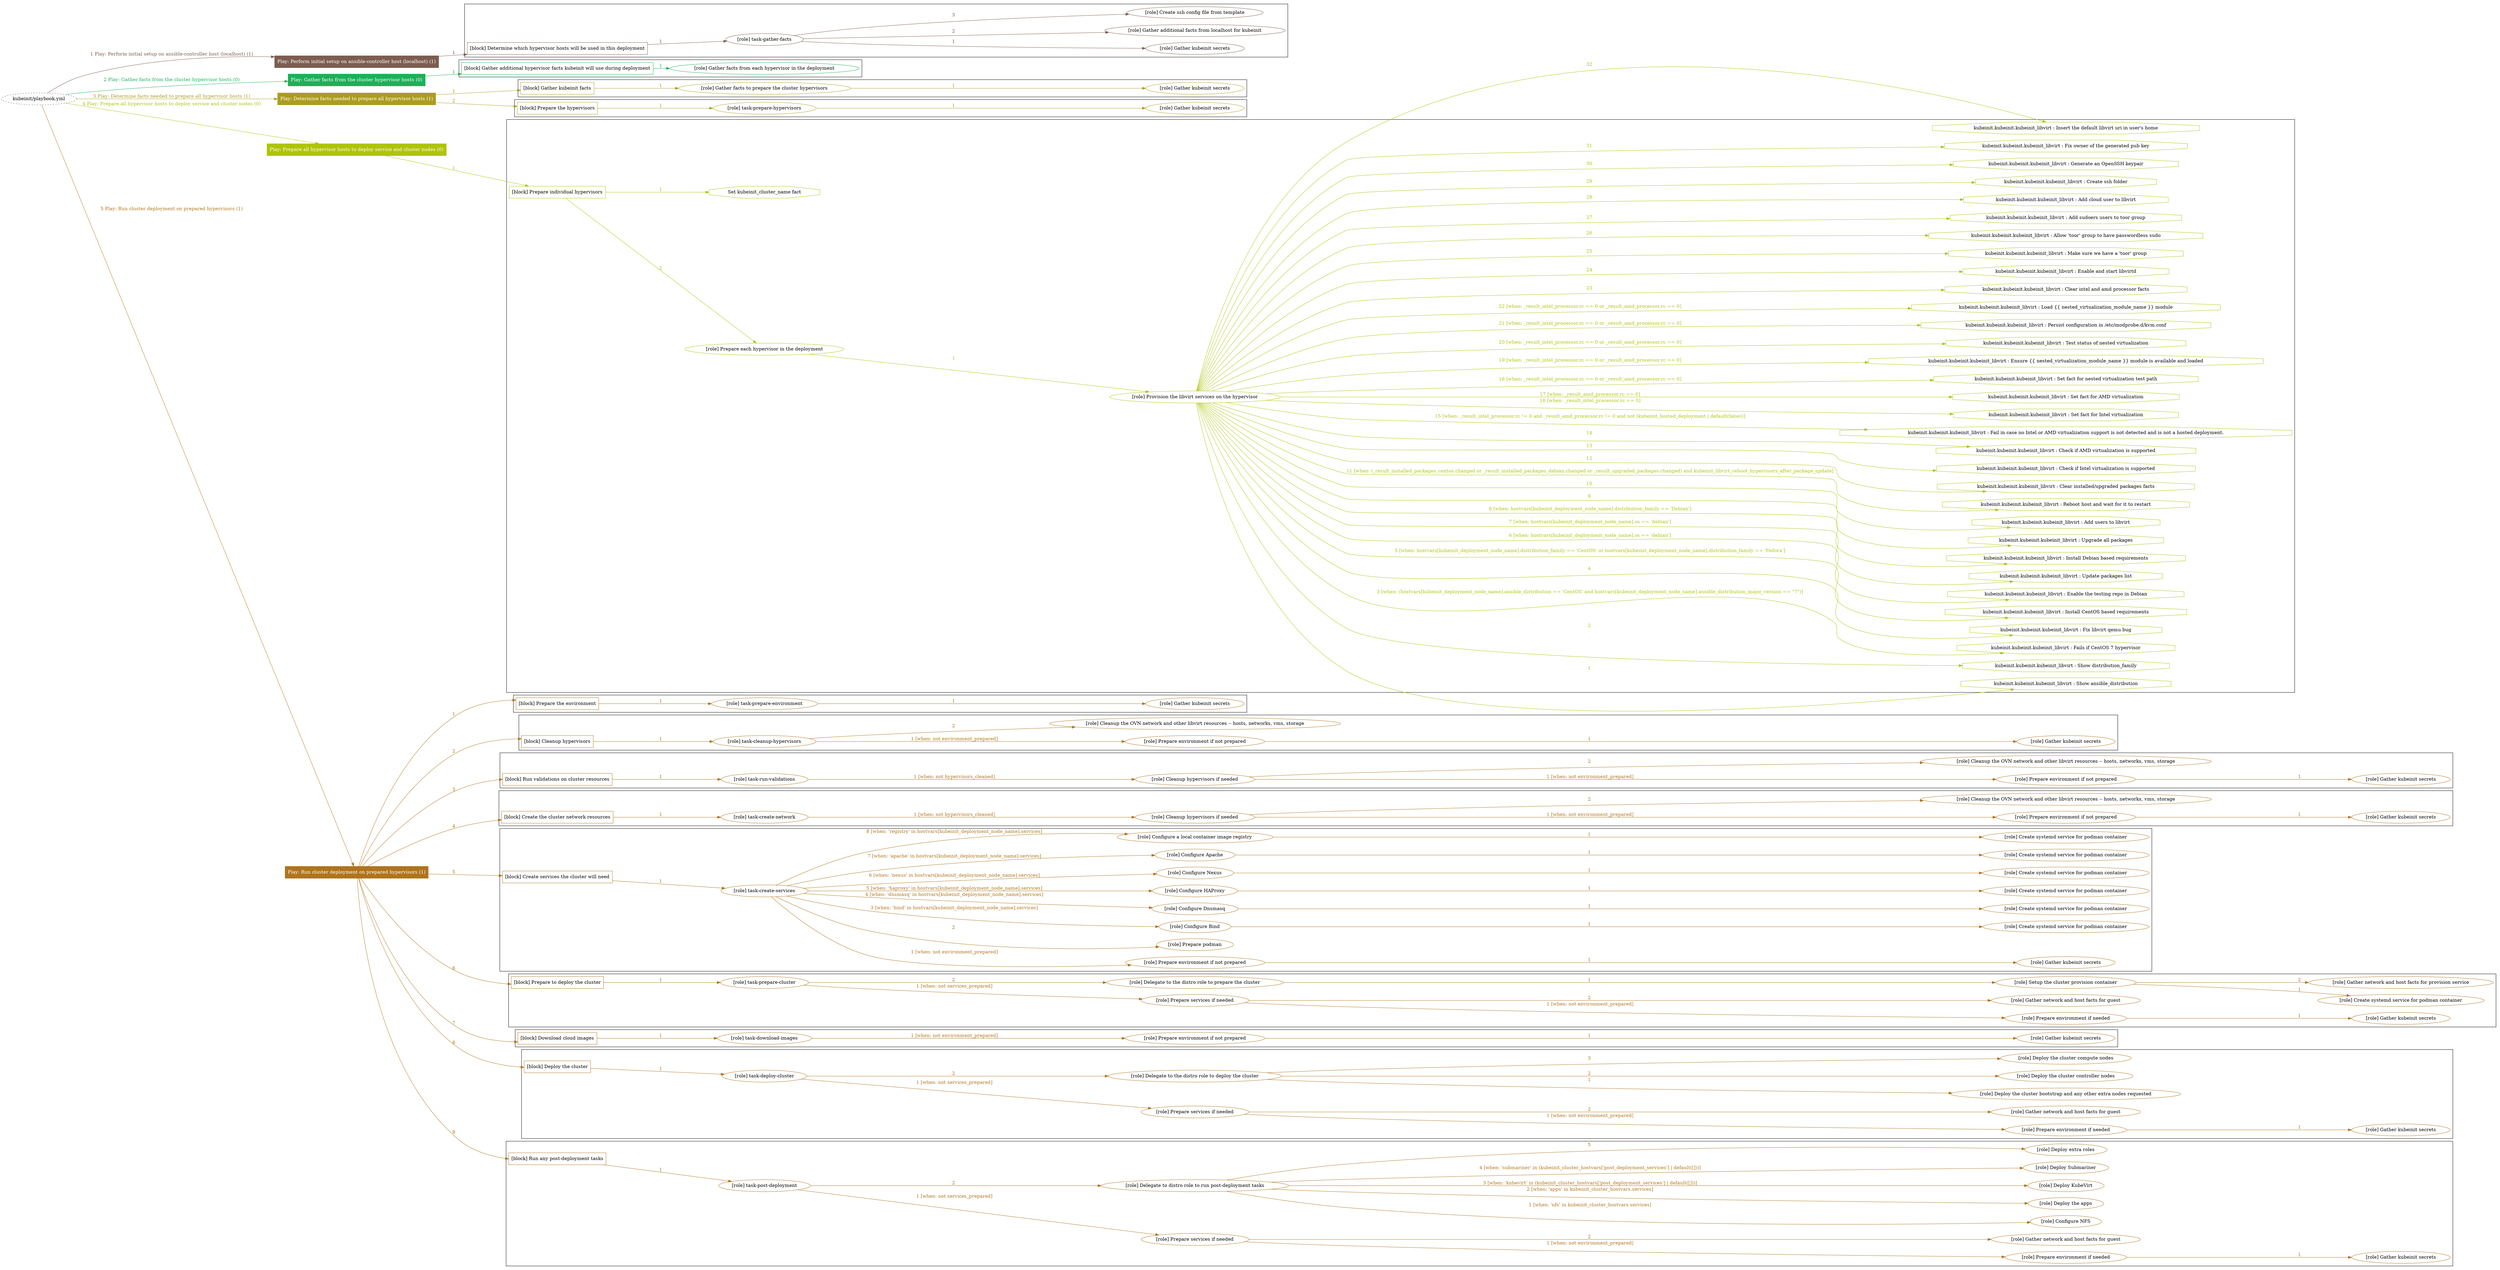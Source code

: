 digraph {
	graph [concentrate=true ordering=in rankdir=LR ratio=fill]
	edge [esep=5 sep=10]
	"kubeinit/playbook.yml" [URL="/home/runner/work/kubeinit/kubeinit/kubeinit/playbook.yml" id=playbook_7492fb7e style=dotted]
	"kubeinit/playbook.yml" -> play_07b42365 [label="1 Play: Perform initial setup on ansible-controller host (localhost) (1)" color="#7c5d50" fontcolor="#7c5d50" id=edge_play_07b42365 labeltooltip="1 Play: Perform initial setup on ansible-controller host (localhost) (1)" tooltip="1 Play: Perform initial setup on ansible-controller host (localhost) (1)"]
	subgraph "Play: Perform initial setup on ansible-controller host (localhost) (1)" {
		play_07b42365 [label="Play: Perform initial setup on ansible-controller host (localhost) (1)" URL="/home/runner/work/kubeinit/kubeinit/kubeinit/playbook.yml" color="#7c5d50" fontcolor="#ffffff" id=play_07b42365 shape=box style=filled tooltip=localhost]
		play_07b42365 -> block_98986c92 [label=1 color="#7c5d50" fontcolor="#7c5d50" id=edge_block_98986c92 labeltooltip=1 tooltip=1]
		subgraph cluster_block_98986c92 {
			block_98986c92 [label="[block] Determine which hypervisor hosts will be used in this deployment" URL="/home/runner/work/kubeinit/kubeinit/kubeinit/playbook.yml" color="#7c5d50" id=block_98986c92 labeltooltip="Determine which hypervisor hosts will be used in this deployment" shape=box tooltip="Determine which hypervisor hosts will be used in this deployment"]
			block_98986c92 -> role_df1a405a [label="1 " color="#7c5d50" fontcolor="#7c5d50" id=edge_role_df1a405a labeltooltip="1 " tooltip="1 "]
			subgraph "task-gather-facts" {
				role_df1a405a [label="[role] task-gather-facts" URL="/home/runner/work/kubeinit/kubeinit/kubeinit/playbook.yml" color="#7c5d50" id=role_df1a405a tooltip="task-gather-facts"]
				role_df1a405a -> role_7a65596c [label="1 " color="#7c5d50" fontcolor="#7c5d50" id=edge_role_7a65596c labeltooltip="1 " tooltip="1 "]
				subgraph "Gather kubeinit secrets" {
					role_7a65596c [label="[role] Gather kubeinit secrets" URL="/home/runner/.ansible/collections/ansible_collections/kubeinit/kubeinit/roles/kubeinit_prepare/tasks/build_hypervisors_group.yml" color="#7c5d50" id=role_7a65596c tooltip="Gather kubeinit secrets"]
				}
				role_df1a405a -> role_73415f02 [label="2 " color="#7c5d50" fontcolor="#7c5d50" id=edge_role_73415f02 labeltooltip="2 " tooltip="2 "]
				subgraph "Gather additional facts from localhost for kubeinit" {
					role_73415f02 [label="[role] Gather additional facts from localhost for kubeinit" URL="/home/runner/.ansible/collections/ansible_collections/kubeinit/kubeinit/roles/kubeinit_prepare/tasks/build_hypervisors_group.yml" color="#7c5d50" id=role_73415f02 tooltip="Gather additional facts from localhost for kubeinit"]
				}
				role_df1a405a -> role_4773fe04 [label="3 " color="#7c5d50" fontcolor="#7c5d50" id=edge_role_4773fe04 labeltooltip="3 " tooltip="3 "]
				subgraph "Create ssh config file from template" {
					role_4773fe04 [label="[role] Create ssh config file from template" URL="/home/runner/.ansible/collections/ansible_collections/kubeinit/kubeinit/roles/kubeinit_prepare/tasks/build_hypervisors_group.yml" color="#7c5d50" id=role_4773fe04 tooltip="Create ssh config file from template"]
				}
			}
		}
	}
	"kubeinit/playbook.yml" -> play_2f1f44a2 [label="2 Play: Gather facts from the cluster hypervisor hosts (0)" color="#1cb059" fontcolor="#1cb059" id=edge_play_2f1f44a2 labeltooltip="2 Play: Gather facts from the cluster hypervisor hosts (0)" tooltip="2 Play: Gather facts from the cluster hypervisor hosts (0)"]
	subgraph "Play: Gather facts from the cluster hypervisor hosts (0)" {
		play_2f1f44a2 [label="Play: Gather facts from the cluster hypervisor hosts (0)" URL="/home/runner/work/kubeinit/kubeinit/kubeinit/playbook.yml" color="#1cb059" fontcolor="#ffffff" id=play_2f1f44a2 shape=box style=filled tooltip="Play: Gather facts from the cluster hypervisor hosts (0)"]
		play_2f1f44a2 -> block_1fe1e3ed [label=1 color="#1cb059" fontcolor="#1cb059" id=edge_block_1fe1e3ed labeltooltip=1 tooltip=1]
		subgraph cluster_block_1fe1e3ed {
			block_1fe1e3ed [label="[block] Gather additional hypervisor facts kubeinit will use during deployment" URL="/home/runner/work/kubeinit/kubeinit/kubeinit/playbook.yml" color="#1cb059" id=block_1fe1e3ed labeltooltip="Gather additional hypervisor facts kubeinit will use during deployment" shape=box tooltip="Gather additional hypervisor facts kubeinit will use during deployment"]
			block_1fe1e3ed -> role_1fc3ab19 [label="1 " color="#1cb059" fontcolor="#1cb059" id=edge_role_1fc3ab19 labeltooltip="1 " tooltip="1 "]
			subgraph "Gather facts from each hypervisor in the deployment" {
				role_1fc3ab19 [label="[role] Gather facts from each hypervisor in the deployment" URL="/home/runner/work/kubeinit/kubeinit/kubeinit/playbook.yml" color="#1cb059" id=role_1fc3ab19 tooltip="Gather facts from each hypervisor in the deployment"]
			}
		}
	}
	"kubeinit/playbook.yml" -> play_375dd728 [label="3 Play: Determine facts needed to prepare all hypervisor hosts (1)" color="#ac9c20" fontcolor="#ac9c20" id=edge_play_375dd728 labeltooltip="3 Play: Determine facts needed to prepare all hypervisor hosts (1)" tooltip="3 Play: Determine facts needed to prepare all hypervisor hosts (1)"]
	subgraph "Play: Determine facts needed to prepare all hypervisor hosts (1)" {
		play_375dd728 [label="Play: Determine facts needed to prepare all hypervisor hosts (1)" URL="/home/runner/work/kubeinit/kubeinit/kubeinit/playbook.yml" color="#ac9c20" fontcolor="#ffffff" id=play_375dd728 shape=box style=filled tooltip=localhost]
		play_375dd728 -> block_afc8a8fd [label=1 color="#ac9c20" fontcolor="#ac9c20" id=edge_block_afc8a8fd labeltooltip=1 tooltip=1]
		subgraph cluster_block_afc8a8fd {
			block_afc8a8fd [label="[block] Gather kubeinit facts" URL="/home/runner/work/kubeinit/kubeinit/kubeinit/playbook.yml" color="#ac9c20" id=block_afc8a8fd labeltooltip="Gather kubeinit facts" shape=box tooltip="Gather kubeinit facts"]
			block_afc8a8fd -> role_c0ff1b6e [label="1 " color="#ac9c20" fontcolor="#ac9c20" id=edge_role_c0ff1b6e labeltooltip="1 " tooltip="1 "]
			subgraph "Gather facts to prepare the cluster hypervisors" {
				role_c0ff1b6e [label="[role] Gather facts to prepare the cluster hypervisors" URL="/home/runner/work/kubeinit/kubeinit/kubeinit/playbook.yml" color="#ac9c20" id=role_c0ff1b6e tooltip="Gather facts to prepare the cluster hypervisors"]
				role_c0ff1b6e -> role_d39fca93 [label="1 " color="#ac9c20" fontcolor="#ac9c20" id=edge_role_d39fca93 labeltooltip="1 " tooltip="1 "]
				subgraph "Gather kubeinit secrets" {
					role_d39fca93 [label="[role] Gather kubeinit secrets" URL="/home/runner/.ansible/collections/ansible_collections/kubeinit/kubeinit/roles/kubeinit_prepare/tasks/gather_kubeinit_facts.yml" color="#ac9c20" id=role_d39fca93 tooltip="Gather kubeinit secrets"]
				}
			}
		}
		play_375dd728 -> block_4db55805 [label=2 color="#ac9c20" fontcolor="#ac9c20" id=edge_block_4db55805 labeltooltip=2 tooltip=2]
		subgraph cluster_block_4db55805 {
			block_4db55805 [label="[block] Prepare the hypervisors" URL="/home/runner/work/kubeinit/kubeinit/kubeinit/playbook.yml" color="#ac9c20" id=block_4db55805 labeltooltip="Prepare the hypervisors" shape=box tooltip="Prepare the hypervisors"]
			block_4db55805 -> role_cd9eebd3 [label="1 " color="#ac9c20" fontcolor="#ac9c20" id=edge_role_cd9eebd3 labeltooltip="1 " tooltip="1 "]
			subgraph "task-prepare-hypervisors" {
				role_cd9eebd3 [label="[role] task-prepare-hypervisors" URL="/home/runner/work/kubeinit/kubeinit/kubeinit/playbook.yml" color="#ac9c20" id=role_cd9eebd3 tooltip="task-prepare-hypervisors"]
				role_cd9eebd3 -> role_ece29d56 [label="1 " color="#ac9c20" fontcolor="#ac9c20" id=edge_role_ece29d56 labeltooltip="1 " tooltip="1 "]
				subgraph "Gather kubeinit secrets" {
					role_ece29d56 [label="[role] Gather kubeinit secrets" URL="/home/runner/.ansible/collections/ansible_collections/kubeinit/kubeinit/roles/kubeinit_prepare/tasks/gather_kubeinit_facts.yml" color="#ac9c20" id=role_ece29d56 tooltip="Gather kubeinit secrets"]
				}
			}
		}
	}
	"kubeinit/playbook.yml" -> play_7b784cca [label="4 Play: Prepare all hypervisor hosts to deploy service and cluster nodes (0)" color="#aec408" fontcolor="#aec408" id=edge_play_7b784cca labeltooltip="4 Play: Prepare all hypervisor hosts to deploy service and cluster nodes (0)" tooltip="4 Play: Prepare all hypervisor hosts to deploy service and cluster nodes (0)"]
	subgraph "Play: Prepare all hypervisor hosts to deploy service and cluster nodes (0)" {
		play_7b784cca [label="Play: Prepare all hypervisor hosts to deploy service and cluster nodes (0)" URL="/home/runner/work/kubeinit/kubeinit/kubeinit/playbook.yml" color="#aec408" fontcolor="#ffffff" id=play_7b784cca shape=box style=filled tooltip="Play: Prepare all hypervisor hosts to deploy service and cluster nodes (0)"]
		play_7b784cca -> block_b10fd2ef [label=1 color="#aec408" fontcolor="#aec408" id=edge_block_b10fd2ef labeltooltip=1 tooltip=1]
		subgraph cluster_block_b10fd2ef {
			block_b10fd2ef [label="[block] Prepare individual hypervisors" URL="/home/runner/work/kubeinit/kubeinit/kubeinit/playbook.yml" color="#aec408" id=block_b10fd2ef labeltooltip="Prepare individual hypervisors" shape=box tooltip="Prepare individual hypervisors"]
			block_b10fd2ef -> role_11bcbb09 [label="2 " color="#aec408" fontcolor="#aec408" id=edge_role_11bcbb09 labeltooltip="2 " tooltip="2 "]
			subgraph "Prepare each hypervisor in the deployment" {
				role_11bcbb09 [label="[role] Prepare each hypervisor in the deployment" URL="/home/runner/work/kubeinit/kubeinit/kubeinit/playbook.yml" color="#aec408" id=role_11bcbb09 tooltip="Prepare each hypervisor in the deployment"]
				role_11bcbb09 -> role_ce46d316 [label="1 " color="#aec408" fontcolor="#aec408" id=edge_role_ce46d316 labeltooltip="1 " tooltip="1 "]
				subgraph "Provision the libvirt services on the hypervisor" {
					role_ce46d316 [label="[role] Provision the libvirt services on the hypervisor" URL="/home/runner/.ansible/collections/ansible_collections/kubeinit/kubeinit/roles/kubeinit_prepare/tasks/prepare_hypervisor.yml" color="#aec408" id=role_ce46d316 tooltip="Provision the libvirt services on the hypervisor"]
					task_4312b77a [label="kubeinit.kubeinit.kubeinit_libvirt : Show ansible_distribution" URL="/home/runner/.ansible/collections/ansible_collections/kubeinit/kubeinit/roles/kubeinit_libvirt/tasks/main.yml" color="#aec408" id=task_4312b77a shape=octagon tooltip="kubeinit.kubeinit.kubeinit_libvirt : Show ansible_distribution"]
					role_ce46d316 -> task_4312b77a [label="1 " color="#aec408" fontcolor="#aec408" id=edge_task_4312b77a labeltooltip="1 " tooltip="1 "]
					task_5940cd4f [label="kubeinit.kubeinit.kubeinit_libvirt : Show distribution_family" URL="/home/runner/.ansible/collections/ansible_collections/kubeinit/kubeinit/roles/kubeinit_libvirt/tasks/main.yml" color="#aec408" id=task_5940cd4f shape=octagon tooltip="kubeinit.kubeinit.kubeinit_libvirt : Show distribution_family"]
					role_ce46d316 -> task_5940cd4f [label="2 " color="#aec408" fontcolor="#aec408" id=edge_task_5940cd4f labeltooltip="2 " tooltip="2 "]
					task_e9970ee7 [label="kubeinit.kubeinit.kubeinit_libvirt : Fails if CentOS 7 hypervisor" URL="/home/runner/.ansible/collections/ansible_collections/kubeinit/kubeinit/roles/kubeinit_libvirt/tasks/main.yml" color="#aec408" id=task_e9970ee7 shape=octagon tooltip="kubeinit.kubeinit.kubeinit_libvirt : Fails if CentOS 7 hypervisor"]
					role_ce46d316 -> task_e9970ee7 [label="3 [when: (hostvars[kubeinit_deployment_node_name].ansible_distribution == 'CentOS' and hostvars[kubeinit_deployment_node_name].ansible_distribution_major_version == \"7\")]" color="#aec408" fontcolor="#aec408" id=edge_task_e9970ee7 labeltooltip="3 [when: (hostvars[kubeinit_deployment_node_name].ansible_distribution == 'CentOS' and hostvars[kubeinit_deployment_node_name].ansible_distribution_major_version == \"7\")]" tooltip="3 [when: (hostvars[kubeinit_deployment_node_name].ansible_distribution == 'CentOS' and hostvars[kubeinit_deployment_node_name].ansible_distribution_major_version == \"7\")]"]
					task_7b2b1a39 [label="kubeinit.kubeinit.kubeinit_libvirt : Fix libvirt qemu bug" URL="/home/runner/.ansible/collections/ansible_collections/kubeinit/kubeinit/roles/kubeinit_libvirt/tasks/main.yml" color="#aec408" id=task_7b2b1a39 shape=octagon tooltip="kubeinit.kubeinit.kubeinit_libvirt : Fix libvirt qemu bug"]
					role_ce46d316 -> task_7b2b1a39 [label="4 " color="#aec408" fontcolor="#aec408" id=edge_task_7b2b1a39 labeltooltip="4 " tooltip="4 "]
					task_6b2f2a24 [label="kubeinit.kubeinit.kubeinit_libvirt : Install CentOS based requirements" URL="/home/runner/.ansible/collections/ansible_collections/kubeinit/kubeinit/roles/kubeinit_libvirt/tasks/main.yml" color="#aec408" id=task_6b2f2a24 shape=octagon tooltip="kubeinit.kubeinit.kubeinit_libvirt : Install CentOS based requirements"]
					role_ce46d316 -> task_6b2f2a24 [label="5 [when: hostvars[kubeinit_deployment_node_name].distribution_family == 'CentOS' or hostvars[kubeinit_deployment_node_name].distribution_family == 'Fedora']" color="#aec408" fontcolor="#aec408" id=edge_task_6b2f2a24 labeltooltip="5 [when: hostvars[kubeinit_deployment_node_name].distribution_family == 'CentOS' or hostvars[kubeinit_deployment_node_name].distribution_family == 'Fedora']" tooltip="5 [when: hostvars[kubeinit_deployment_node_name].distribution_family == 'CentOS' or hostvars[kubeinit_deployment_node_name].distribution_family == 'Fedora']"]
					task_2919f567 [label="kubeinit.kubeinit.kubeinit_libvirt : Enable the testing repo in Debian" URL="/home/runner/.ansible/collections/ansible_collections/kubeinit/kubeinit/roles/kubeinit_libvirt/tasks/main.yml" color="#aec408" id=task_2919f567 shape=octagon tooltip="kubeinit.kubeinit.kubeinit_libvirt : Enable the testing repo in Debian"]
					role_ce46d316 -> task_2919f567 [label="6 [when: hostvars[kubeinit_deployment_node_name].os == 'debian']" color="#aec408" fontcolor="#aec408" id=edge_task_2919f567 labeltooltip="6 [when: hostvars[kubeinit_deployment_node_name].os == 'debian']" tooltip="6 [when: hostvars[kubeinit_deployment_node_name].os == 'debian']"]
					task_52cfdd24 [label="kubeinit.kubeinit.kubeinit_libvirt : Update packages list" URL="/home/runner/.ansible/collections/ansible_collections/kubeinit/kubeinit/roles/kubeinit_libvirt/tasks/main.yml" color="#aec408" id=task_52cfdd24 shape=octagon tooltip="kubeinit.kubeinit.kubeinit_libvirt : Update packages list"]
					role_ce46d316 -> task_52cfdd24 [label="7 [when: hostvars[kubeinit_deployment_node_name].os == 'debian']" color="#aec408" fontcolor="#aec408" id=edge_task_52cfdd24 labeltooltip="7 [when: hostvars[kubeinit_deployment_node_name].os == 'debian']" tooltip="7 [when: hostvars[kubeinit_deployment_node_name].os == 'debian']"]
					task_48f7b374 [label="kubeinit.kubeinit.kubeinit_libvirt : Install Debian based requirements" URL="/home/runner/.ansible/collections/ansible_collections/kubeinit/kubeinit/roles/kubeinit_libvirt/tasks/main.yml" color="#aec408" id=task_48f7b374 shape=octagon tooltip="kubeinit.kubeinit.kubeinit_libvirt : Install Debian based requirements"]
					role_ce46d316 -> task_48f7b374 [label="8 [when: hostvars[kubeinit_deployment_node_name].distribution_family == 'Debian']" color="#aec408" fontcolor="#aec408" id=edge_task_48f7b374 labeltooltip="8 [when: hostvars[kubeinit_deployment_node_name].distribution_family == 'Debian']" tooltip="8 [when: hostvars[kubeinit_deployment_node_name].distribution_family == 'Debian']"]
					task_f939993c [label="kubeinit.kubeinit.kubeinit_libvirt : Upgrade all packages" URL="/home/runner/.ansible/collections/ansible_collections/kubeinit/kubeinit/roles/kubeinit_libvirt/tasks/main.yml" color="#aec408" id=task_f939993c shape=octagon tooltip="kubeinit.kubeinit.kubeinit_libvirt : Upgrade all packages"]
					role_ce46d316 -> task_f939993c [label="9 " color="#aec408" fontcolor="#aec408" id=edge_task_f939993c labeltooltip="9 " tooltip="9 "]
					task_be3ff0f7 [label="kubeinit.kubeinit.kubeinit_libvirt : Add users to libvirt" URL="/home/runner/.ansible/collections/ansible_collections/kubeinit/kubeinit/roles/kubeinit_libvirt/tasks/main.yml" color="#aec408" id=task_be3ff0f7 shape=octagon tooltip="kubeinit.kubeinit.kubeinit_libvirt : Add users to libvirt"]
					role_ce46d316 -> task_be3ff0f7 [label="10 " color="#aec408" fontcolor="#aec408" id=edge_task_be3ff0f7 labeltooltip="10 " tooltip="10 "]
					task_d620639e [label="kubeinit.kubeinit.kubeinit_libvirt : Reboot host and wait for it to restart" URL="/home/runner/.ansible/collections/ansible_collections/kubeinit/kubeinit/roles/kubeinit_libvirt/tasks/main.yml" color="#aec408" id=task_d620639e shape=octagon tooltip="kubeinit.kubeinit.kubeinit_libvirt : Reboot host and wait for it to restart"]
					role_ce46d316 -> task_d620639e [label="11 [when: (_result_installed_packages_centos.changed or _result_installed_packages_debian.changed or _result_upgraded_packages.changed) and kubeinit_libvirt_reboot_hypervisors_after_package_update]" color="#aec408" fontcolor="#aec408" id=edge_task_d620639e labeltooltip="11 [when: (_result_installed_packages_centos.changed or _result_installed_packages_debian.changed or _result_upgraded_packages.changed) and kubeinit_libvirt_reboot_hypervisors_after_package_update]" tooltip="11 [when: (_result_installed_packages_centos.changed or _result_installed_packages_debian.changed or _result_upgraded_packages.changed) and kubeinit_libvirt_reboot_hypervisors_after_package_update]"]
					task_85b081a0 [label="kubeinit.kubeinit.kubeinit_libvirt : Clear installed/upgraded packages facts" URL="/home/runner/.ansible/collections/ansible_collections/kubeinit/kubeinit/roles/kubeinit_libvirt/tasks/main.yml" color="#aec408" id=task_85b081a0 shape=octagon tooltip="kubeinit.kubeinit.kubeinit_libvirt : Clear installed/upgraded packages facts"]
					role_ce46d316 -> task_85b081a0 [label="12 " color="#aec408" fontcolor="#aec408" id=edge_task_85b081a0 labeltooltip="12 " tooltip="12 "]
					task_51c816e1 [label="kubeinit.kubeinit.kubeinit_libvirt : Check if Intel virtualization is supported" URL="/home/runner/.ansible/collections/ansible_collections/kubeinit/kubeinit/roles/kubeinit_libvirt/tasks/main.yml" color="#aec408" id=task_51c816e1 shape=octagon tooltip="kubeinit.kubeinit.kubeinit_libvirt : Check if Intel virtualization is supported"]
					role_ce46d316 -> task_51c816e1 [label="13 " color="#aec408" fontcolor="#aec408" id=edge_task_51c816e1 labeltooltip="13 " tooltip="13 "]
					task_d6b23d1c [label="kubeinit.kubeinit.kubeinit_libvirt : Check if AMD virtualization is supported" URL="/home/runner/.ansible/collections/ansible_collections/kubeinit/kubeinit/roles/kubeinit_libvirt/tasks/main.yml" color="#aec408" id=task_d6b23d1c shape=octagon tooltip="kubeinit.kubeinit.kubeinit_libvirt : Check if AMD virtualization is supported"]
					role_ce46d316 -> task_d6b23d1c [label="14 " color="#aec408" fontcolor="#aec408" id=edge_task_d6b23d1c labeltooltip="14 " tooltip="14 "]
					task_9419fc1c [label="kubeinit.kubeinit.kubeinit_libvirt : Fail in case no Intel or AMD virtualization support is not detected and is not a hosted deployment." URL="/home/runner/.ansible/collections/ansible_collections/kubeinit/kubeinit/roles/kubeinit_libvirt/tasks/main.yml" color="#aec408" id=task_9419fc1c shape=octagon tooltip="kubeinit.kubeinit.kubeinit_libvirt : Fail in case no Intel or AMD virtualization support is not detected and is not a hosted deployment."]
					role_ce46d316 -> task_9419fc1c [label="15 [when: _result_intel_processor.rc != 0 and _result_amd_processor.rc != 0 and not (kubeinit_hosted_deployment | default(false))]" color="#aec408" fontcolor="#aec408" id=edge_task_9419fc1c labeltooltip="15 [when: _result_intel_processor.rc != 0 and _result_amd_processor.rc != 0 and not (kubeinit_hosted_deployment | default(false))]" tooltip="15 [when: _result_intel_processor.rc != 0 and _result_amd_processor.rc != 0 and not (kubeinit_hosted_deployment | default(false))]"]
					task_a8d15558 [label="kubeinit.kubeinit.kubeinit_libvirt : Set fact for Intel virtualization" URL="/home/runner/.ansible/collections/ansible_collections/kubeinit/kubeinit/roles/kubeinit_libvirt/tasks/main.yml" color="#aec408" id=task_a8d15558 shape=octagon tooltip="kubeinit.kubeinit.kubeinit_libvirt : Set fact for Intel virtualization"]
					role_ce46d316 -> task_a8d15558 [label="16 [when: _result_intel_processor.rc == 0]" color="#aec408" fontcolor="#aec408" id=edge_task_a8d15558 labeltooltip="16 [when: _result_intel_processor.rc == 0]" tooltip="16 [when: _result_intel_processor.rc == 0]"]
					task_e63ffbae [label="kubeinit.kubeinit.kubeinit_libvirt : Set fact for AMD virtualization" URL="/home/runner/.ansible/collections/ansible_collections/kubeinit/kubeinit/roles/kubeinit_libvirt/tasks/main.yml" color="#aec408" id=task_e63ffbae shape=octagon tooltip="kubeinit.kubeinit.kubeinit_libvirt : Set fact for AMD virtualization"]
					role_ce46d316 -> task_e63ffbae [label="17 [when: _result_amd_processor.rc == 0]" color="#aec408" fontcolor="#aec408" id=edge_task_e63ffbae labeltooltip="17 [when: _result_amd_processor.rc == 0]" tooltip="17 [when: _result_amd_processor.rc == 0]"]
					task_0f1fedfc [label="kubeinit.kubeinit.kubeinit_libvirt : Set fact for nested virtualization test path" URL="/home/runner/.ansible/collections/ansible_collections/kubeinit/kubeinit/roles/kubeinit_libvirt/tasks/main.yml" color="#aec408" id=task_0f1fedfc shape=octagon tooltip="kubeinit.kubeinit.kubeinit_libvirt : Set fact for nested virtualization test path"]
					role_ce46d316 -> task_0f1fedfc [label="18 [when: _result_intel_processor.rc == 0 or _result_amd_processor.rc == 0]" color="#aec408" fontcolor="#aec408" id=edge_task_0f1fedfc labeltooltip="18 [when: _result_intel_processor.rc == 0 or _result_amd_processor.rc == 0]" tooltip="18 [when: _result_intel_processor.rc == 0 or _result_amd_processor.rc == 0]"]
					task_2b5a54f3 [label="kubeinit.kubeinit.kubeinit_libvirt : Ensure {{ nested_virtualization_module_name }} module is available and loaded" URL="/home/runner/.ansible/collections/ansible_collections/kubeinit/kubeinit/roles/kubeinit_libvirt/tasks/main.yml" color="#aec408" id=task_2b5a54f3 shape=octagon tooltip="kubeinit.kubeinit.kubeinit_libvirt : Ensure {{ nested_virtualization_module_name }} module is available and loaded"]
					role_ce46d316 -> task_2b5a54f3 [label="19 [when: _result_intel_processor.rc == 0 or _result_amd_processor.rc == 0]" color="#aec408" fontcolor="#aec408" id=edge_task_2b5a54f3 labeltooltip="19 [when: _result_intel_processor.rc == 0 or _result_amd_processor.rc == 0]" tooltip="19 [when: _result_intel_processor.rc == 0 or _result_amd_processor.rc == 0]"]
					task_fb9928ae [label="kubeinit.kubeinit.kubeinit_libvirt : Test status of nested virtualization" URL="/home/runner/.ansible/collections/ansible_collections/kubeinit/kubeinit/roles/kubeinit_libvirt/tasks/main.yml" color="#aec408" id=task_fb9928ae shape=octagon tooltip="kubeinit.kubeinit.kubeinit_libvirt : Test status of nested virtualization"]
					role_ce46d316 -> task_fb9928ae [label="20 [when: _result_intel_processor.rc == 0 or _result_amd_processor.rc == 0]" color="#aec408" fontcolor="#aec408" id=edge_task_fb9928ae labeltooltip="20 [when: _result_intel_processor.rc == 0 or _result_amd_processor.rc == 0]" tooltip="20 [when: _result_intel_processor.rc == 0 or _result_amd_processor.rc == 0]"]
					task_91415810 [label="kubeinit.kubeinit.kubeinit_libvirt : Persist configuration in /etc/modprobe.d/kvm.conf" URL="/home/runner/.ansible/collections/ansible_collections/kubeinit/kubeinit/roles/kubeinit_libvirt/tasks/main.yml" color="#aec408" id=task_91415810 shape=octagon tooltip="kubeinit.kubeinit.kubeinit_libvirt : Persist configuration in /etc/modprobe.d/kvm.conf"]
					role_ce46d316 -> task_91415810 [label="21 [when: _result_intel_processor.rc == 0 or _result_amd_processor.rc == 0]" color="#aec408" fontcolor="#aec408" id=edge_task_91415810 labeltooltip="21 [when: _result_intel_processor.rc == 0 or _result_amd_processor.rc == 0]" tooltip="21 [when: _result_intel_processor.rc == 0 or _result_amd_processor.rc == 0]"]
					task_5b28902b [label="kubeinit.kubeinit.kubeinit_libvirt : Load {{ nested_virtualization_module_name }} module" URL="/home/runner/.ansible/collections/ansible_collections/kubeinit/kubeinit/roles/kubeinit_libvirt/tasks/main.yml" color="#aec408" id=task_5b28902b shape=octagon tooltip="kubeinit.kubeinit.kubeinit_libvirt : Load {{ nested_virtualization_module_name }} module"]
					role_ce46d316 -> task_5b28902b [label="22 [when: _result_intel_processor.rc == 0 or _result_amd_processor.rc == 0]" color="#aec408" fontcolor="#aec408" id=edge_task_5b28902b labeltooltip="22 [when: _result_intel_processor.rc == 0 or _result_amd_processor.rc == 0]" tooltip="22 [when: _result_intel_processor.rc == 0 or _result_amd_processor.rc == 0]"]
					task_8a9f478a [label="kubeinit.kubeinit.kubeinit_libvirt : Clear intel and amd processor facts" URL="/home/runner/.ansible/collections/ansible_collections/kubeinit/kubeinit/roles/kubeinit_libvirt/tasks/main.yml" color="#aec408" id=task_8a9f478a shape=octagon tooltip="kubeinit.kubeinit.kubeinit_libvirt : Clear intel and amd processor facts"]
					role_ce46d316 -> task_8a9f478a [label="23 " color="#aec408" fontcolor="#aec408" id=edge_task_8a9f478a labeltooltip="23 " tooltip="23 "]
					task_e917e78f [label="kubeinit.kubeinit.kubeinit_libvirt : Enable and start libvirtd" URL="/home/runner/.ansible/collections/ansible_collections/kubeinit/kubeinit/roles/kubeinit_libvirt/tasks/main.yml" color="#aec408" id=task_e917e78f shape=octagon tooltip="kubeinit.kubeinit.kubeinit_libvirt : Enable and start libvirtd"]
					role_ce46d316 -> task_e917e78f [label="24 " color="#aec408" fontcolor="#aec408" id=edge_task_e917e78f labeltooltip="24 " tooltip="24 "]
					task_d836e6e8 [label="kubeinit.kubeinit.kubeinit_libvirt : Make sure we have a 'toor' group" URL="/home/runner/.ansible/collections/ansible_collections/kubeinit/kubeinit/roles/kubeinit_libvirt/tasks/60_create_cloud_user.yml" color="#aec408" id=task_d836e6e8 shape=octagon tooltip="kubeinit.kubeinit.kubeinit_libvirt : Make sure we have a 'toor' group"]
					role_ce46d316 -> task_d836e6e8 [label="25 " color="#aec408" fontcolor="#aec408" id=edge_task_d836e6e8 labeltooltip="25 " tooltip="25 "]
					task_9d2b10ed [label="kubeinit.kubeinit.kubeinit_libvirt : Allow 'toor' group to have passwordless sudo" URL="/home/runner/.ansible/collections/ansible_collections/kubeinit/kubeinit/roles/kubeinit_libvirt/tasks/60_create_cloud_user.yml" color="#aec408" id=task_9d2b10ed shape=octagon tooltip="kubeinit.kubeinit.kubeinit_libvirt : Allow 'toor' group to have passwordless sudo"]
					role_ce46d316 -> task_9d2b10ed [label="26 " color="#aec408" fontcolor="#aec408" id=edge_task_9d2b10ed labeltooltip="26 " tooltip="26 "]
					task_c94358f0 [label="kubeinit.kubeinit.kubeinit_libvirt : Add sudoers users to toor group" URL="/home/runner/.ansible/collections/ansible_collections/kubeinit/kubeinit/roles/kubeinit_libvirt/tasks/60_create_cloud_user.yml" color="#aec408" id=task_c94358f0 shape=octagon tooltip="kubeinit.kubeinit.kubeinit_libvirt : Add sudoers users to toor group"]
					role_ce46d316 -> task_c94358f0 [label="27 " color="#aec408" fontcolor="#aec408" id=edge_task_c94358f0 labeltooltip="27 " tooltip="27 "]
					task_6ad2b414 [label="kubeinit.kubeinit.kubeinit_libvirt : Add cloud user to libvirt" URL="/home/runner/.ansible/collections/ansible_collections/kubeinit/kubeinit/roles/kubeinit_libvirt/tasks/60_create_cloud_user.yml" color="#aec408" id=task_6ad2b414 shape=octagon tooltip="kubeinit.kubeinit.kubeinit_libvirt : Add cloud user to libvirt"]
					role_ce46d316 -> task_6ad2b414 [label="28 " color="#aec408" fontcolor="#aec408" id=edge_task_6ad2b414 labeltooltip="28 " tooltip="28 "]
					task_a24a4a98 [label="kubeinit.kubeinit.kubeinit_libvirt : Create ssh folder" URL="/home/runner/.ansible/collections/ansible_collections/kubeinit/kubeinit/roles/kubeinit_libvirt/tasks/60_create_cloud_user.yml" color="#aec408" id=task_a24a4a98 shape=octagon tooltip="kubeinit.kubeinit.kubeinit_libvirt : Create ssh folder"]
					role_ce46d316 -> task_a24a4a98 [label="29 " color="#aec408" fontcolor="#aec408" id=edge_task_a24a4a98 labeltooltip="29 " tooltip="29 "]
					task_ff095439 [label="kubeinit.kubeinit.kubeinit_libvirt : Generate an OpenSSH keypair" URL="/home/runner/.ansible/collections/ansible_collections/kubeinit/kubeinit/roles/kubeinit_libvirt/tasks/60_create_cloud_user.yml" color="#aec408" id=task_ff095439 shape=octagon tooltip="kubeinit.kubeinit.kubeinit_libvirt : Generate an OpenSSH keypair"]
					role_ce46d316 -> task_ff095439 [label="30 " color="#aec408" fontcolor="#aec408" id=edge_task_ff095439 labeltooltip="30 " tooltip="30 "]
					task_41edfd09 [label="kubeinit.kubeinit.kubeinit_libvirt : Fix owner of the generated pub key" URL="/home/runner/.ansible/collections/ansible_collections/kubeinit/kubeinit/roles/kubeinit_libvirt/tasks/60_create_cloud_user.yml" color="#aec408" id=task_41edfd09 shape=octagon tooltip="kubeinit.kubeinit.kubeinit_libvirt : Fix owner of the generated pub key"]
					role_ce46d316 -> task_41edfd09 [label="31 " color="#aec408" fontcolor="#aec408" id=edge_task_41edfd09 labeltooltip="31 " tooltip="31 "]
					task_22f6b35e [label="kubeinit.kubeinit.kubeinit_libvirt : Insert the default libvirt uri in user's home" URL="/home/runner/.ansible/collections/ansible_collections/kubeinit/kubeinit/roles/kubeinit_libvirt/tasks/60_create_cloud_user.yml" color="#aec408" id=task_22f6b35e shape=octagon tooltip="kubeinit.kubeinit.kubeinit_libvirt : Insert the default libvirt uri in user's home"]
					role_ce46d316 -> task_22f6b35e [label="32 " color="#aec408" fontcolor="#aec408" id=edge_task_22f6b35e labeltooltip="32 " tooltip="32 "]
				}
			}
			task_a2109ea0 [label="Set kubeinit_cluster_name fact" URL="/home/runner/work/kubeinit/kubeinit/kubeinit/playbook.yml" color="#aec408" id=task_a2109ea0 shape=octagon tooltip="Set kubeinit_cluster_name fact"]
			block_b10fd2ef -> task_a2109ea0 [label="1 " color="#aec408" fontcolor="#aec408" id=edge_task_a2109ea0 labeltooltip="1 " tooltip="1 "]
		}
	}
	"kubeinit/playbook.yml" -> play_a50c812b [label="5 Play: Run cluster deployment on prepared hypervisors (1)" color="#b0741c" fontcolor="#b0741c" id=edge_play_a50c812b labeltooltip="5 Play: Run cluster deployment on prepared hypervisors (1)" tooltip="5 Play: Run cluster deployment on prepared hypervisors (1)"]
	subgraph "Play: Run cluster deployment on prepared hypervisors (1)" {
		play_a50c812b [label="Play: Run cluster deployment on prepared hypervisors (1)" URL="/home/runner/work/kubeinit/kubeinit/kubeinit/playbook.yml" color="#b0741c" fontcolor="#ffffff" id=play_a50c812b shape=box style=filled tooltip=localhost]
		play_a50c812b -> block_25b8b3bc [label=1 color="#b0741c" fontcolor="#b0741c" id=edge_block_25b8b3bc labeltooltip=1 tooltip=1]
		subgraph cluster_block_25b8b3bc {
			block_25b8b3bc [label="[block] Prepare the environment" URL="/home/runner/work/kubeinit/kubeinit/kubeinit/playbook.yml" color="#b0741c" id=block_25b8b3bc labeltooltip="Prepare the environment" shape=box tooltip="Prepare the environment"]
			block_25b8b3bc -> role_1c4c41ef [label="1 " color="#b0741c" fontcolor="#b0741c" id=edge_role_1c4c41ef labeltooltip="1 " tooltip="1 "]
			subgraph "task-prepare-environment" {
				role_1c4c41ef [label="[role] task-prepare-environment" URL="/home/runner/work/kubeinit/kubeinit/kubeinit/playbook.yml" color="#b0741c" id=role_1c4c41ef tooltip="task-prepare-environment"]
				role_1c4c41ef -> role_c66e2f78 [label="1 " color="#b0741c" fontcolor="#b0741c" id=edge_role_c66e2f78 labeltooltip="1 " tooltip="1 "]
				subgraph "Gather kubeinit secrets" {
					role_c66e2f78 [label="[role] Gather kubeinit secrets" URL="/home/runner/.ansible/collections/ansible_collections/kubeinit/kubeinit/roles/kubeinit_prepare/tasks/gather_kubeinit_facts.yml" color="#b0741c" id=role_c66e2f78 tooltip="Gather kubeinit secrets"]
				}
			}
		}
		play_a50c812b -> block_c88442a1 [label=2 color="#b0741c" fontcolor="#b0741c" id=edge_block_c88442a1 labeltooltip=2 tooltip=2]
		subgraph cluster_block_c88442a1 {
			block_c88442a1 [label="[block] Cleanup hypervisors" URL="/home/runner/work/kubeinit/kubeinit/kubeinit/playbook.yml" color="#b0741c" id=block_c88442a1 labeltooltip="Cleanup hypervisors" shape=box tooltip="Cleanup hypervisors"]
			block_c88442a1 -> role_cc7b63a7 [label="1 " color="#b0741c" fontcolor="#b0741c" id=edge_role_cc7b63a7 labeltooltip="1 " tooltip="1 "]
			subgraph "task-cleanup-hypervisors" {
				role_cc7b63a7 [label="[role] task-cleanup-hypervisors" URL="/home/runner/work/kubeinit/kubeinit/kubeinit/playbook.yml" color="#b0741c" id=role_cc7b63a7 tooltip="task-cleanup-hypervisors"]
				role_cc7b63a7 -> role_6ae0aed6 [label="1 [when: not environment_prepared]" color="#b0741c" fontcolor="#b0741c" id=edge_role_6ae0aed6 labeltooltip="1 [when: not environment_prepared]" tooltip="1 [when: not environment_prepared]"]
				subgraph "Prepare environment if not prepared" {
					role_6ae0aed6 [label="[role] Prepare environment if not prepared" URL="/home/runner/.ansible/collections/ansible_collections/kubeinit/kubeinit/roles/kubeinit_prepare/tasks/cleanup_hypervisors.yml" color="#b0741c" id=role_6ae0aed6 tooltip="Prepare environment if not prepared"]
					role_6ae0aed6 -> role_22263e36 [label="1 " color="#b0741c" fontcolor="#b0741c" id=edge_role_22263e36 labeltooltip="1 " tooltip="1 "]
					subgraph "Gather kubeinit secrets" {
						role_22263e36 [label="[role] Gather kubeinit secrets" URL="/home/runner/.ansible/collections/ansible_collections/kubeinit/kubeinit/roles/kubeinit_prepare/tasks/gather_kubeinit_facts.yml" color="#b0741c" id=role_22263e36 tooltip="Gather kubeinit secrets"]
					}
				}
				role_cc7b63a7 -> role_d7c3167f [label="2 " color="#b0741c" fontcolor="#b0741c" id=edge_role_d7c3167f labeltooltip="2 " tooltip="2 "]
				subgraph "Cleanup the OVN network and other libvirt resources -- hosts, networks, vms, storage" {
					role_d7c3167f [label="[role] Cleanup the OVN network and other libvirt resources -- hosts, networks, vms, storage" URL="/home/runner/.ansible/collections/ansible_collections/kubeinit/kubeinit/roles/kubeinit_prepare/tasks/cleanup_hypervisors.yml" color="#b0741c" id=role_d7c3167f tooltip="Cleanup the OVN network and other libvirt resources -- hosts, networks, vms, storage"]
				}
			}
		}
		play_a50c812b -> block_07b077bb [label=3 color="#b0741c" fontcolor="#b0741c" id=edge_block_07b077bb labeltooltip=3 tooltip=3]
		subgraph cluster_block_07b077bb {
			block_07b077bb [label="[block] Run validations on cluster resources" URL="/home/runner/work/kubeinit/kubeinit/kubeinit/playbook.yml" color="#b0741c" id=block_07b077bb labeltooltip="Run validations on cluster resources" shape=box tooltip="Run validations on cluster resources"]
			block_07b077bb -> role_66606b5d [label="1 " color="#b0741c" fontcolor="#b0741c" id=edge_role_66606b5d labeltooltip="1 " tooltip="1 "]
			subgraph "task-run-validations" {
				role_66606b5d [label="[role] task-run-validations" URL="/home/runner/work/kubeinit/kubeinit/kubeinit/playbook.yml" color="#b0741c" id=role_66606b5d tooltip="task-run-validations"]
				role_66606b5d -> role_1231d20b [label="1 [when: not hypervisors_cleaned]" color="#b0741c" fontcolor="#b0741c" id=edge_role_1231d20b labeltooltip="1 [when: not hypervisors_cleaned]" tooltip="1 [when: not hypervisors_cleaned]"]
				subgraph "Cleanup hypervisors if needed" {
					role_1231d20b [label="[role] Cleanup hypervisors if needed" URL="/home/runner/.ansible/collections/ansible_collections/kubeinit/kubeinit/roles/kubeinit_validations/tasks/main.yml" color="#b0741c" id=role_1231d20b tooltip="Cleanup hypervisors if needed"]
					role_1231d20b -> role_d4e72227 [label="1 [when: not environment_prepared]" color="#b0741c" fontcolor="#b0741c" id=edge_role_d4e72227 labeltooltip="1 [when: not environment_prepared]" tooltip="1 [when: not environment_prepared]"]
					subgraph "Prepare environment if not prepared" {
						role_d4e72227 [label="[role] Prepare environment if not prepared" URL="/home/runner/.ansible/collections/ansible_collections/kubeinit/kubeinit/roles/kubeinit_prepare/tasks/cleanup_hypervisors.yml" color="#b0741c" id=role_d4e72227 tooltip="Prepare environment if not prepared"]
						role_d4e72227 -> role_398e7f3e [label="1 " color="#b0741c" fontcolor="#b0741c" id=edge_role_398e7f3e labeltooltip="1 " tooltip="1 "]
						subgraph "Gather kubeinit secrets" {
							role_398e7f3e [label="[role] Gather kubeinit secrets" URL="/home/runner/.ansible/collections/ansible_collections/kubeinit/kubeinit/roles/kubeinit_prepare/tasks/gather_kubeinit_facts.yml" color="#b0741c" id=role_398e7f3e tooltip="Gather kubeinit secrets"]
						}
					}
					role_1231d20b -> role_a6e6b779 [label="2 " color="#b0741c" fontcolor="#b0741c" id=edge_role_a6e6b779 labeltooltip="2 " tooltip="2 "]
					subgraph "Cleanup the OVN network and other libvirt resources -- hosts, networks, vms, storage" {
						role_a6e6b779 [label="[role] Cleanup the OVN network and other libvirt resources -- hosts, networks, vms, storage" URL="/home/runner/.ansible/collections/ansible_collections/kubeinit/kubeinit/roles/kubeinit_prepare/tasks/cleanup_hypervisors.yml" color="#b0741c" id=role_a6e6b779 tooltip="Cleanup the OVN network and other libvirt resources -- hosts, networks, vms, storage"]
					}
				}
			}
		}
		play_a50c812b -> block_411fe174 [label=4 color="#b0741c" fontcolor="#b0741c" id=edge_block_411fe174 labeltooltip=4 tooltip=4]
		subgraph cluster_block_411fe174 {
			block_411fe174 [label="[block] Create the cluster network resources" URL="/home/runner/work/kubeinit/kubeinit/kubeinit/playbook.yml" color="#b0741c" id=block_411fe174 labeltooltip="Create the cluster network resources" shape=box tooltip="Create the cluster network resources"]
			block_411fe174 -> role_b21fda14 [label="1 " color="#b0741c" fontcolor="#b0741c" id=edge_role_b21fda14 labeltooltip="1 " tooltip="1 "]
			subgraph "task-create-network" {
				role_b21fda14 [label="[role] task-create-network" URL="/home/runner/work/kubeinit/kubeinit/kubeinit/playbook.yml" color="#b0741c" id=role_b21fda14 tooltip="task-create-network"]
				role_b21fda14 -> role_587666a9 [label="1 [when: not hypervisors_cleaned]" color="#b0741c" fontcolor="#b0741c" id=edge_role_587666a9 labeltooltip="1 [when: not hypervisors_cleaned]" tooltip="1 [when: not hypervisors_cleaned]"]
				subgraph "Cleanup hypervisors if needed" {
					role_587666a9 [label="[role] Cleanup hypervisors if needed" URL="/home/runner/.ansible/collections/ansible_collections/kubeinit/kubeinit/roles/kubeinit_libvirt/tasks/create_network.yml" color="#b0741c" id=role_587666a9 tooltip="Cleanup hypervisors if needed"]
					role_587666a9 -> role_843da2f5 [label="1 [when: not environment_prepared]" color="#b0741c" fontcolor="#b0741c" id=edge_role_843da2f5 labeltooltip="1 [when: not environment_prepared]" tooltip="1 [when: not environment_prepared]"]
					subgraph "Prepare environment if not prepared" {
						role_843da2f5 [label="[role] Prepare environment if not prepared" URL="/home/runner/.ansible/collections/ansible_collections/kubeinit/kubeinit/roles/kubeinit_prepare/tasks/cleanup_hypervisors.yml" color="#b0741c" id=role_843da2f5 tooltip="Prepare environment if not prepared"]
						role_843da2f5 -> role_da5a8776 [label="1 " color="#b0741c" fontcolor="#b0741c" id=edge_role_da5a8776 labeltooltip="1 " tooltip="1 "]
						subgraph "Gather kubeinit secrets" {
							role_da5a8776 [label="[role] Gather kubeinit secrets" URL="/home/runner/.ansible/collections/ansible_collections/kubeinit/kubeinit/roles/kubeinit_prepare/tasks/gather_kubeinit_facts.yml" color="#b0741c" id=role_da5a8776 tooltip="Gather kubeinit secrets"]
						}
					}
					role_587666a9 -> role_b09eb1fe [label="2 " color="#b0741c" fontcolor="#b0741c" id=edge_role_b09eb1fe labeltooltip="2 " tooltip="2 "]
					subgraph "Cleanup the OVN network and other libvirt resources -- hosts, networks, vms, storage" {
						role_b09eb1fe [label="[role] Cleanup the OVN network and other libvirt resources -- hosts, networks, vms, storage" URL="/home/runner/.ansible/collections/ansible_collections/kubeinit/kubeinit/roles/kubeinit_prepare/tasks/cleanup_hypervisors.yml" color="#b0741c" id=role_b09eb1fe tooltip="Cleanup the OVN network and other libvirt resources -- hosts, networks, vms, storage"]
					}
				}
			}
		}
		play_a50c812b -> block_d5d34e9c [label=5 color="#b0741c" fontcolor="#b0741c" id=edge_block_d5d34e9c labeltooltip=5 tooltip=5]
		subgraph cluster_block_d5d34e9c {
			block_d5d34e9c [label="[block] Create services the cluster will need" URL="/home/runner/work/kubeinit/kubeinit/kubeinit/playbook.yml" color="#b0741c" id=block_d5d34e9c labeltooltip="Create services the cluster will need" shape=box tooltip="Create services the cluster will need"]
			block_d5d34e9c -> role_06b26e15 [label="1 " color="#b0741c" fontcolor="#b0741c" id=edge_role_06b26e15 labeltooltip="1 " tooltip="1 "]
			subgraph "task-create-services" {
				role_06b26e15 [label="[role] task-create-services" URL="/home/runner/work/kubeinit/kubeinit/kubeinit/playbook.yml" color="#b0741c" id=role_06b26e15 tooltip="task-create-services"]
				role_06b26e15 -> role_c09af3a3 [label="1 [when: not environment_prepared]" color="#b0741c" fontcolor="#b0741c" id=edge_role_c09af3a3 labeltooltip="1 [when: not environment_prepared]" tooltip="1 [when: not environment_prepared]"]
				subgraph "Prepare environment if not prepared" {
					role_c09af3a3 [label="[role] Prepare environment if not prepared" URL="/home/runner/.ansible/collections/ansible_collections/kubeinit/kubeinit/roles/kubeinit_services/tasks/main.yml" color="#b0741c" id=role_c09af3a3 tooltip="Prepare environment if not prepared"]
					role_c09af3a3 -> role_74dd8445 [label="1 " color="#b0741c" fontcolor="#b0741c" id=edge_role_74dd8445 labeltooltip="1 " tooltip="1 "]
					subgraph "Gather kubeinit secrets" {
						role_74dd8445 [label="[role] Gather kubeinit secrets" URL="/home/runner/.ansible/collections/ansible_collections/kubeinit/kubeinit/roles/kubeinit_prepare/tasks/gather_kubeinit_facts.yml" color="#b0741c" id=role_74dd8445 tooltip="Gather kubeinit secrets"]
					}
				}
				role_06b26e15 -> role_b5a79358 [label="2 " color="#b0741c" fontcolor="#b0741c" id=edge_role_b5a79358 labeltooltip="2 " tooltip="2 "]
				subgraph "Prepare podman" {
					role_b5a79358 [label="[role] Prepare podman" URL="/home/runner/.ansible/collections/ansible_collections/kubeinit/kubeinit/roles/kubeinit_services/tasks/00_create_service_pod.yml" color="#b0741c" id=role_b5a79358 tooltip="Prepare podman"]
				}
				role_06b26e15 -> role_6a1ebcdb [label="3 [when: 'bind' in hostvars[kubeinit_deployment_node_name].services]" color="#b0741c" fontcolor="#b0741c" id=edge_role_6a1ebcdb labeltooltip="3 [when: 'bind' in hostvars[kubeinit_deployment_node_name].services]" tooltip="3 [when: 'bind' in hostvars[kubeinit_deployment_node_name].services]"]
				subgraph "Configure Bind" {
					role_6a1ebcdb [label="[role] Configure Bind" URL="/home/runner/.ansible/collections/ansible_collections/kubeinit/kubeinit/roles/kubeinit_services/tasks/start_services_containers.yml" color="#b0741c" id=role_6a1ebcdb tooltip="Configure Bind"]
					role_6a1ebcdb -> role_b6ab70f4 [label="1 " color="#b0741c" fontcolor="#b0741c" id=edge_role_b6ab70f4 labeltooltip="1 " tooltip="1 "]
					subgraph "Create systemd service for podman container" {
						role_b6ab70f4 [label="[role] Create systemd service for podman container" URL="/home/runner/.ansible/collections/ansible_collections/kubeinit/kubeinit/roles/kubeinit_bind/tasks/main.yml" color="#b0741c" id=role_b6ab70f4 tooltip="Create systemd service for podman container"]
					}
				}
				role_06b26e15 -> role_a256ccb8 [label="4 [when: 'dnsmasq' in hostvars[kubeinit_deployment_node_name].services]" color="#b0741c" fontcolor="#b0741c" id=edge_role_a256ccb8 labeltooltip="4 [when: 'dnsmasq' in hostvars[kubeinit_deployment_node_name].services]" tooltip="4 [when: 'dnsmasq' in hostvars[kubeinit_deployment_node_name].services]"]
				subgraph "Configure Dnsmasq" {
					role_a256ccb8 [label="[role] Configure Dnsmasq" URL="/home/runner/.ansible/collections/ansible_collections/kubeinit/kubeinit/roles/kubeinit_services/tasks/start_services_containers.yml" color="#b0741c" id=role_a256ccb8 tooltip="Configure Dnsmasq"]
					role_a256ccb8 -> role_77fa73b4 [label="1 " color="#b0741c" fontcolor="#b0741c" id=edge_role_77fa73b4 labeltooltip="1 " tooltip="1 "]
					subgraph "Create systemd service for podman container" {
						role_77fa73b4 [label="[role] Create systemd service for podman container" URL="/home/runner/.ansible/collections/ansible_collections/kubeinit/kubeinit/roles/kubeinit_dnsmasq/tasks/main.yml" color="#b0741c" id=role_77fa73b4 tooltip="Create systemd service for podman container"]
					}
				}
				role_06b26e15 -> role_bd4c36da [label="5 [when: 'haproxy' in hostvars[kubeinit_deployment_node_name].services]" color="#b0741c" fontcolor="#b0741c" id=edge_role_bd4c36da labeltooltip="5 [when: 'haproxy' in hostvars[kubeinit_deployment_node_name].services]" tooltip="5 [when: 'haproxy' in hostvars[kubeinit_deployment_node_name].services]"]
				subgraph "Configure HAProxy" {
					role_bd4c36da [label="[role] Configure HAProxy" URL="/home/runner/.ansible/collections/ansible_collections/kubeinit/kubeinit/roles/kubeinit_services/tasks/start_services_containers.yml" color="#b0741c" id=role_bd4c36da tooltip="Configure HAProxy"]
					role_bd4c36da -> role_ad4881a6 [label="1 " color="#b0741c" fontcolor="#b0741c" id=edge_role_ad4881a6 labeltooltip="1 " tooltip="1 "]
					subgraph "Create systemd service for podman container" {
						role_ad4881a6 [label="[role] Create systemd service for podman container" URL="/home/runner/.ansible/collections/ansible_collections/kubeinit/kubeinit/roles/kubeinit_haproxy/tasks/main.yml" color="#b0741c" id=role_ad4881a6 tooltip="Create systemd service for podman container"]
					}
				}
				role_06b26e15 -> role_56bd0feb [label="6 [when: 'nexus' in hostvars[kubeinit_deployment_node_name].services]" color="#b0741c" fontcolor="#b0741c" id=edge_role_56bd0feb labeltooltip="6 [when: 'nexus' in hostvars[kubeinit_deployment_node_name].services]" tooltip="6 [when: 'nexus' in hostvars[kubeinit_deployment_node_name].services]"]
				subgraph "Configure Nexus" {
					role_56bd0feb [label="[role] Configure Nexus" URL="/home/runner/.ansible/collections/ansible_collections/kubeinit/kubeinit/roles/kubeinit_services/tasks/start_services_containers.yml" color="#b0741c" id=role_56bd0feb tooltip="Configure Nexus"]
					role_56bd0feb -> role_066b1c99 [label="1 " color="#b0741c" fontcolor="#b0741c" id=edge_role_066b1c99 labeltooltip="1 " tooltip="1 "]
					subgraph "Create systemd service for podman container" {
						role_066b1c99 [label="[role] Create systemd service for podman container" URL="/home/runner/.ansible/collections/ansible_collections/kubeinit/kubeinit/roles/kubeinit_nexus/tasks/main.yml" color="#b0741c" id=role_066b1c99 tooltip="Create systemd service for podman container"]
					}
				}
				role_06b26e15 -> role_95f0373f [label="7 [when: 'apache' in hostvars[kubeinit_deployment_node_name].services]" color="#b0741c" fontcolor="#b0741c" id=edge_role_95f0373f labeltooltip="7 [when: 'apache' in hostvars[kubeinit_deployment_node_name].services]" tooltip="7 [when: 'apache' in hostvars[kubeinit_deployment_node_name].services]"]
				subgraph "Configure Apache" {
					role_95f0373f [label="[role] Configure Apache" URL="/home/runner/.ansible/collections/ansible_collections/kubeinit/kubeinit/roles/kubeinit_services/tasks/start_services_containers.yml" color="#b0741c" id=role_95f0373f tooltip="Configure Apache"]
					role_95f0373f -> role_b886ed8f [label="1 " color="#b0741c" fontcolor="#b0741c" id=edge_role_b886ed8f labeltooltip="1 " tooltip="1 "]
					subgraph "Create systemd service for podman container" {
						role_b886ed8f [label="[role] Create systemd service for podman container" URL="/home/runner/.ansible/collections/ansible_collections/kubeinit/kubeinit/roles/kubeinit_apache/tasks/main.yml" color="#b0741c" id=role_b886ed8f tooltip="Create systemd service for podman container"]
					}
				}
				role_06b26e15 -> role_6685c76d [label="8 [when: 'registry' in hostvars[kubeinit_deployment_node_name].services]" color="#b0741c" fontcolor="#b0741c" id=edge_role_6685c76d labeltooltip="8 [when: 'registry' in hostvars[kubeinit_deployment_node_name].services]" tooltip="8 [when: 'registry' in hostvars[kubeinit_deployment_node_name].services]"]
				subgraph "Configure a local container image registry" {
					role_6685c76d [label="[role] Configure a local container image registry" URL="/home/runner/.ansible/collections/ansible_collections/kubeinit/kubeinit/roles/kubeinit_services/tasks/start_services_containers.yml" color="#b0741c" id=role_6685c76d tooltip="Configure a local container image registry"]
					role_6685c76d -> role_38c2e82c [label="1 " color="#b0741c" fontcolor="#b0741c" id=edge_role_38c2e82c labeltooltip="1 " tooltip="1 "]
					subgraph "Create systemd service for podman container" {
						role_38c2e82c [label="[role] Create systemd service for podman container" URL="/home/runner/.ansible/collections/ansible_collections/kubeinit/kubeinit/roles/kubeinit_registry/tasks/main.yml" color="#b0741c" id=role_38c2e82c tooltip="Create systemd service for podman container"]
					}
				}
			}
		}
		play_a50c812b -> block_484332bf [label=6 color="#b0741c" fontcolor="#b0741c" id=edge_block_484332bf labeltooltip=6 tooltip=6]
		subgraph cluster_block_484332bf {
			block_484332bf [label="[block] Prepare to deploy the cluster" URL="/home/runner/work/kubeinit/kubeinit/kubeinit/playbook.yml" color="#b0741c" id=block_484332bf labeltooltip="Prepare to deploy the cluster" shape=box tooltip="Prepare to deploy the cluster"]
			block_484332bf -> role_2f11f2bc [label="1 " color="#b0741c" fontcolor="#b0741c" id=edge_role_2f11f2bc labeltooltip="1 " tooltip="1 "]
			subgraph "task-prepare-cluster" {
				role_2f11f2bc [label="[role] task-prepare-cluster" URL="/home/runner/work/kubeinit/kubeinit/kubeinit/playbook.yml" color="#b0741c" id=role_2f11f2bc tooltip="task-prepare-cluster"]
				role_2f11f2bc -> role_111ebeda [label="1 [when: not services_prepared]" color="#b0741c" fontcolor="#b0741c" id=edge_role_111ebeda labeltooltip="1 [when: not services_prepared]" tooltip="1 [when: not services_prepared]"]
				subgraph "Prepare services if needed" {
					role_111ebeda [label="[role] Prepare services if needed" URL="/home/runner/.ansible/collections/ansible_collections/kubeinit/kubeinit/roles/kubeinit_prepare/tasks/prepare_cluster.yml" color="#b0741c" id=role_111ebeda tooltip="Prepare services if needed"]
					role_111ebeda -> role_d92009ba [label="1 [when: not environment_prepared]" color="#b0741c" fontcolor="#b0741c" id=edge_role_d92009ba labeltooltip="1 [when: not environment_prepared]" tooltip="1 [when: not environment_prepared]"]
					subgraph "Prepare environment if needed" {
						role_d92009ba [label="[role] Prepare environment if needed" URL="/home/runner/.ansible/collections/ansible_collections/kubeinit/kubeinit/roles/kubeinit_services/tasks/prepare_services.yml" color="#b0741c" id=role_d92009ba tooltip="Prepare environment if needed"]
						role_d92009ba -> role_da32104f [label="1 " color="#b0741c" fontcolor="#b0741c" id=edge_role_da32104f labeltooltip="1 " tooltip="1 "]
						subgraph "Gather kubeinit secrets" {
							role_da32104f [label="[role] Gather kubeinit secrets" URL="/home/runner/.ansible/collections/ansible_collections/kubeinit/kubeinit/roles/kubeinit_prepare/tasks/gather_kubeinit_facts.yml" color="#b0741c" id=role_da32104f tooltip="Gather kubeinit secrets"]
						}
					}
					role_111ebeda -> role_5c45e9cc [label="2 " color="#b0741c" fontcolor="#b0741c" id=edge_role_5c45e9cc labeltooltip="2 " tooltip="2 "]
					subgraph "Gather network and host facts for guest" {
						role_5c45e9cc [label="[role] Gather network and host facts for guest" URL="/home/runner/.ansible/collections/ansible_collections/kubeinit/kubeinit/roles/kubeinit_services/tasks/prepare_services.yml" color="#b0741c" id=role_5c45e9cc tooltip="Gather network and host facts for guest"]
					}
				}
				role_2f11f2bc -> role_5db846a7 [label="2 " color="#b0741c" fontcolor="#b0741c" id=edge_role_5db846a7 labeltooltip="2 " tooltip="2 "]
				subgraph "Delegate to the distro role to prepare the cluster" {
					role_5db846a7 [label="[role] Delegate to the distro role to prepare the cluster" URL="/home/runner/.ansible/collections/ansible_collections/kubeinit/kubeinit/roles/kubeinit_prepare/tasks/prepare_cluster.yml" color="#b0741c" id=role_5db846a7 tooltip="Delegate to the distro role to prepare the cluster"]
					role_5db846a7 -> role_ea2367f0 [label="1 " color="#b0741c" fontcolor="#b0741c" id=edge_role_ea2367f0 labeltooltip="1 " tooltip="1 "]
					subgraph "Setup the cluster provision container" {
						role_ea2367f0 [label="[role] Setup the cluster provision container" URL="/home/runner/.ansible/collections/ansible_collections/kubeinit/kubeinit/roles/kubeinit_openshift/tasks/prepare_cluster.yml" color="#b0741c" id=role_ea2367f0 tooltip="Setup the cluster provision container"]
						role_ea2367f0 -> role_60f1c73f [label="1 " color="#b0741c" fontcolor="#b0741c" id=edge_role_60f1c73f labeltooltip="1 " tooltip="1 "]
						subgraph "Create systemd service for podman container" {
							role_60f1c73f [label="[role] Create systemd service for podman container" URL="/home/runner/.ansible/collections/ansible_collections/kubeinit/kubeinit/roles/kubeinit_services/tasks/create_provision_container.yml" color="#b0741c" id=role_60f1c73f tooltip="Create systemd service for podman container"]
						}
						role_ea2367f0 -> role_e73c66b9 [label="2 " color="#b0741c" fontcolor="#b0741c" id=edge_role_e73c66b9 labeltooltip="2 " tooltip="2 "]
						subgraph "Gather network and host facts for provision service" {
							role_e73c66b9 [label="[role] Gather network and host facts for provision service" URL="/home/runner/.ansible/collections/ansible_collections/kubeinit/kubeinit/roles/kubeinit_services/tasks/create_provision_container.yml" color="#b0741c" id=role_e73c66b9 tooltip="Gather network and host facts for provision service"]
						}
					}
				}
			}
		}
		play_a50c812b -> block_902504be [label=7 color="#b0741c" fontcolor="#b0741c" id=edge_block_902504be labeltooltip=7 tooltip=7]
		subgraph cluster_block_902504be {
			block_902504be [label="[block] Download cloud images" URL="/home/runner/work/kubeinit/kubeinit/kubeinit/playbook.yml" color="#b0741c" id=block_902504be labeltooltip="Download cloud images" shape=box tooltip="Download cloud images"]
			block_902504be -> role_4bce9ecf [label="1 " color="#b0741c" fontcolor="#b0741c" id=edge_role_4bce9ecf labeltooltip="1 " tooltip="1 "]
			subgraph "task-download-images" {
				role_4bce9ecf [label="[role] task-download-images" URL="/home/runner/work/kubeinit/kubeinit/kubeinit/playbook.yml" color="#b0741c" id=role_4bce9ecf tooltip="task-download-images"]
				role_4bce9ecf -> role_fcbe54e4 [label="1 [when: not environment_prepared]" color="#b0741c" fontcolor="#b0741c" id=edge_role_fcbe54e4 labeltooltip="1 [when: not environment_prepared]" tooltip="1 [when: not environment_prepared]"]
				subgraph "Prepare environment if not prepared" {
					role_fcbe54e4 [label="[role] Prepare environment if not prepared" URL="/home/runner/.ansible/collections/ansible_collections/kubeinit/kubeinit/roles/kubeinit_libvirt/tasks/download_cloud_images.yml" color="#b0741c" id=role_fcbe54e4 tooltip="Prepare environment if not prepared"]
					role_fcbe54e4 -> role_e311f531 [label="1 " color="#b0741c" fontcolor="#b0741c" id=edge_role_e311f531 labeltooltip="1 " tooltip="1 "]
					subgraph "Gather kubeinit secrets" {
						role_e311f531 [label="[role] Gather kubeinit secrets" URL="/home/runner/.ansible/collections/ansible_collections/kubeinit/kubeinit/roles/kubeinit_prepare/tasks/gather_kubeinit_facts.yml" color="#b0741c" id=role_e311f531 tooltip="Gather kubeinit secrets"]
					}
				}
			}
		}
		play_a50c812b -> block_5add44b3 [label=8 color="#b0741c" fontcolor="#b0741c" id=edge_block_5add44b3 labeltooltip=8 tooltip=8]
		subgraph cluster_block_5add44b3 {
			block_5add44b3 [label="[block] Deploy the cluster" URL="/home/runner/work/kubeinit/kubeinit/kubeinit/playbook.yml" color="#b0741c" id=block_5add44b3 labeltooltip="Deploy the cluster" shape=box tooltip="Deploy the cluster"]
			block_5add44b3 -> role_992ede5a [label="1 " color="#b0741c" fontcolor="#b0741c" id=edge_role_992ede5a labeltooltip="1 " tooltip="1 "]
			subgraph "task-deploy-cluster" {
				role_992ede5a [label="[role] task-deploy-cluster" URL="/home/runner/work/kubeinit/kubeinit/kubeinit/playbook.yml" color="#b0741c" id=role_992ede5a tooltip="task-deploy-cluster"]
				role_992ede5a -> role_cecc70fa [label="1 [when: not services_prepared]" color="#b0741c" fontcolor="#b0741c" id=edge_role_cecc70fa labeltooltip="1 [when: not services_prepared]" tooltip="1 [when: not services_prepared]"]
				subgraph "Prepare services if needed" {
					role_cecc70fa [label="[role] Prepare services if needed" URL="/home/runner/.ansible/collections/ansible_collections/kubeinit/kubeinit/roles/kubeinit_prepare/tasks/deploy_cluster.yml" color="#b0741c" id=role_cecc70fa tooltip="Prepare services if needed"]
					role_cecc70fa -> role_8385f90b [label="1 [when: not environment_prepared]" color="#b0741c" fontcolor="#b0741c" id=edge_role_8385f90b labeltooltip="1 [when: not environment_prepared]" tooltip="1 [when: not environment_prepared]"]
					subgraph "Prepare environment if needed" {
						role_8385f90b [label="[role] Prepare environment if needed" URL="/home/runner/.ansible/collections/ansible_collections/kubeinit/kubeinit/roles/kubeinit_services/tasks/prepare_services.yml" color="#b0741c" id=role_8385f90b tooltip="Prepare environment if needed"]
						role_8385f90b -> role_f884f936 [label="1 " color="#b0741c" fontcolor="#b0741c" id=edge_role_f884f936 labeltooltip="1 " tooltip="1 "]
						subgraph "Gather kubeinit secrets" {
							role_f884f936 [label="[role] Gather kubeinit secrets" URL="/home/runner/.ansible/collections/ansible_collections/kubeinit/kubeinit/roles/kubeinit_prepare/tasks/gather_kubeinit_facts.yml" color="#b0741c" id=role_f884f936 tooltip="Gather kubeinit secrets"]
						}
					}
					role_cecc70fa -> role_1de8d0c9 [label="2 " color="#b0741c" fontcolor="#b0741c" id=edge_role_1de8d0c9 labeltooltip="2 " tooltip="2 "]
					subgraph "Gather network and host facts for guest" {
						role_1de8d0c9 [label="[role] Gather network and host facts for guest" URL="/home/runner/.ansible/collections/ansible_collections/kubeinit/kubeinit/roles/kubeinit_services/tasks/prepare_services.yml" color="#b0741c" id=role_1de8d0c9 tooltip="Gather network and host facts for guest"]
					}
				}
				role_992ede5a -> role_128ec116 [label="2 " color="#b0741c" fontcolor="#b0741c" id=edge_role_128ec116 labeltooltip="2 " tooltip="2 "]
				subgraph "Delegate to the distro role to deploy the cluster" {
					role_128ec116 [label="[role] Delegate to the distro role to deploy the cluster" URL="/home/runner/.ansible/collections/ansible_collections/kubeinit/kubeinit/roles/kubeinit_prepare/tasks/deploy_cluster.yml" color="#b0741c" id=role_128ec116 tooltip="Delegate to the distro role to deploy the cluster"]
					role_128ec116 -> role_94d6065c [label="1 " color="#b0741c" fontcolor="#b0741c" id=edge_role_94d6065c labeltooltip="1 " tooltip="1 "]
					subgraph "Deploy the cluster bootstrap and any other extra nodes requested" {
						role_94d6065c [label="[role] Deploy the cluster bootstrap and any other extra nodes requested" URL="/home/runner/.ansible/collections/ansible_collections/kubeinit/kubeinit/roles/kubeinit_openshift/tasks/main.yml" color="#b0741c" id=role_94d6065c tooltip="Deploy the cluster bootstrap and any other extra nodes requested"]
					}
					role_128ec116 -> role_e9b2e441 [label="2 " color="#b0741c" fontcolor="#b0741c" id=edge_role_e9b2e441 labeltooltip="2 " tooltip="2 "]
					subgraph "Deploy the cluster controller nodes" {
						role_e9b2e441 [label="[role] Deploy the cluster controller nodes" URL="/home/runner/.ansible/collections/ansible_collections/kubeinit/kubeinit/roles/kubeinit_openshift/tasks/main.yml" color="#b0741c" id=role_e9b2e441 tooltip="Deploy the cluster controller nodes"]
					}
					role_128ec116 -> role_b9a5bfcb [label="3 " color="#b0741c" fontcolor="#b0741c" id=edge_role_b9a5bfcb labeltooltip="3 " tooltip="3 "]
					subgraph "Deploy the cluster compute nodes" {
						role_b9a5bfcb [label="[role] Deploy the cluster compute nodes" URL="/home/runner/.ansible/collections/ansible_collections/kubeinit/kubeinit/roles/kubeinit_openshift/tasks/main.yml" color="#b0741c" id=role_b9a5bfcb tooltip="Deploy the cluster compute nodes"]
					}
				}
			}
		}
		play_a50c812b -> block_336d9e91 [label=9 color="#b0741c" fontcolor="#b0741c" id=edge_block_336d9e91 labeltooltip=9 tooltip=9]
		subgraph cluster_block_336d9e91 {
			block_336d9e91 [label="[block] Run any post-deployment tasks" URL="/home/runner/work/kubeinit/kubeinit/kubeinit/playbook.yml" color="#b0741c" id=block_336d9e91 labeltooltip="Run any post-deployment tasks" shape=box tooltip="Run any post-deployment tasks"]
			block_336d9e91 -> role_10d3f0a1 [label="1 " color="#b0741c" fontcolor="#b0741c" id=edge_role_10d3f0a1 labeltooltip="1 " tooltip="1 "]
			subgraph "task-post-deployment" {
				role_10d3f0a1 [label="[role] task-post-deployment" URL="/home/runner/work/kubeinit/kubeinit/kubeinit/playbook.yml" color="#b0741c" id=role_10d3f0a1 tooltip="task-post-deployment"]
				role_10d3f0a1 -> role_d0d374c0 [label="1 [when: not services_prepared]" color="#b0741c" fontcolor="#b0741c" id=edge_role_d0d374c0 labeltooltip="1 [when: not services_prepared]" tooltip="1 [when: not services_prepared]"]
				subgraph "Prepare services if needed" {
					role_d0d374c0 [label="[role] Prepare services if needed" URL="/home/runner/.ansible/collections/ansible_collections/kubeinit/kubeinit/roles/kubeinit_prepare/tasks/post_deployment.yml" color="#b0741c" id=role_d0d374c0 tooltip="Prepare services if needed"]
					role_d0d374c0 -> role_74f3bd30 [label="1 [when: not environment_prepared]" color="#b0741c" fontcolor="#b0741c" id=edge_role_74f3bd30 labeltooltip="1 [when: not environment_prepared]" tooltip="1 [when: not environment_prepared]"]
					subgraph "Prepare environment if needed" {
						role_74f3bd30 [label="[role] Prepare environment if needed" URL="/home/runner/.ansible/collections/ansible_collections/kubeinit/kubeinit/roles/kubeinit_services/tasks/prepare_services.yml" color="#b0741c" id=role_74f3bd30 tooltip="Prepare environment if needed"]
						role_74f3bd30 -> role_ba9d24f0 [label="1 " color="#b0741c" fontcolor="#b0741c" id=edge_role_ba9d24f0 labeltooltip="1 " tooltip="1 "]
						subgraph "Gather kubeinit secrets" {
							role_ba9d24f0 [label="[role] Gather kubeinit secrets" URL="/home/runner/.ansible/collections/ansible_collections/kubeinit/kubeinit/roles/kubeinit_prepare/tasks/gather_kubeinit_facts.yml" color="#b0741c" id=role_ba9d24f0 tooltip="Gather kubeinit secrets"]
						}
					}
					role_d0d374c0 -> role_42df88d9 [label="2 " color="#b0741c" fontcolor="#b0741c" id=edge_role_42df88d9 labeltooltip="2 " tooltip="2 "]
					subgraph "Gather network and host facts for guest" {
						role_42df88d9 [label="[role] Gather network and host facts for guest" URL="/home/runner/.ansible/collections/ansible_collections/kubeinit/kubeinit/roles/kubeinit_services/tasks/prepare_services.yml" color="#b0741c" id=role_42df88d9 tooltip="Gather network and host facts for guest"]
					}
				}
				role_10d3f0a1 -> role_9dd11886 [label="2 " color="#b0741c" fontcolor="#b0741c" id=edge_role_9dd11886 labeltooltip="2 " tooltip="2 "]
				subgraph "Delegate to distro role to run post-deployment tasks" {
					role_9dd11886 [label="[role] Delegate to distro role to run post-deployment tasks" URL="/home/runner/.ansible/collections/ansible_collections/kubeinit/kubeinit/roles/kubeinit_prepare/tasks/post_deployment.yml" color="#b0741c" id=role_9dd11886 tooltip="Delegate to distro role to run post-deployment tasks"]
					role_9dd11886 -> role_fdeaa06e [label="1 [when: 'nfs' in kubeinit_cluster_hostvars.services]" color="#b0741c" fontcolor="#b0741c" id=edge_role_fdeaa06e labeltooltip="1 [when: 'nfs' in kubeinit_cluster_hostvars.services]" tooltip="1 [when: 'nfs' in kubeinit_cluster_hostvars.services]"]
					subgraph "Configure NFS" {
						role_fdeaa06e [label="[role] Configure NFS" URL="/home/runner/.ansible/collections/ansible_collections/kubeinit/kubeinit/roles/kubeinit_openshift/tasks/post_deployment_tasks.yml" color="#b0741c" id=role_fdeaa06e tooltip="Configure NFS"]
					}
					role_9dd11886 -> role_84198d78 [label="2 [when: 'apps' in kubeinit_cluster_hostvars.services]" color="#b0741c" fontcolor="#b0741c" id=edge_role_84198d78 labeltooltip="2 [when: 'apps' in kubeinit_cluster_hostvars.services]" tooltip="2 [when: 'apps' in kubeinit_cluster_hostvars.services]"]
					subgraph "Deploy the apps" {
						role_84198d78 [label="[role] Deploy the apps" URL="/home/runner/.ansible/collections/ansible_collections/kubeinit/kubeinit/roles/kubeinit_openshift/tasks/post_deployment_tasks.yml" color="#b0741c" id=role_84198d78 tooltip="Deploy the apps"]
					}
					role_9dd11886 -> role_70c775b5 [label="3 [when: 'kubevirt' in (kubeinit_cluster_hostvars['post_deployment_services'] | default([]))]" color="#b0741c" fontcolor="#b0741c" id=edge_role_70c775b5 labeltooltip="3 [when: 'kubevirt' in (kubeinit_cluster_hostvars['post_deployment_services'] | default([]))]" tooltip="3 [when: 'kubevirt' in (kubeinit_cluster_hostvars['post_deployment_services'] | default([]))]"]
					subgraph "Deploy KubeVirt" {
						role_70c775b5 [label="[role] Deploy KubeVirt" URL="/home/runner/.ansible/collections/ansible_collections/kubeinit/kubeinit/roles/kubeinit_openshift/tasks/post_deployment_tasks.yml" color="#b0741c" id=role_70c775b5 tooltip="Deploy KubeVirt"]
					}
					role_9dd11886 -> role_41c88e9b [label="4 [when: 'submariner' in (kubeinit_cluster_hostvars['post_deployment_services'] | default([]))]" color="#b0741c" fontcolor="#b0741c" id=edge_role_41c88e9b labeltooltip="4 [when: 'submariner' in (kubeinit_cluster_hostvars['post_deployment_services'] | default([]))]" tooltip="4 [when: 'submariner' in (kubeinit_cluster_hostvars['post_deployment_services'] | default([]))]"]
					subgraph "Deploy Submariner" {
						role_41c88e9b [label="[role] Deploy Submariner" URL="/home/runner/.ansible/collections/ansible_collections/kubeinit/kubeinit/roles/kubeinit_openshift/tasks/post_deployment_tasks.yml" color="#b0741c" id=role_41c88e9b tooltip="Deploy Submariner"]
					}
					role_9dd11886 -> role_32bfeaeb [label="5 " color="#b0741c" fontcolor="#b0741c" id=edge_role_32bfeaeb labeltooltip="5 " tooltip="5 "]
					subgraph "Deploy extra roles" {
						role_32bfeaeb [label="[role] Deploy extra roles" URL="/home/runner/.ansible/collections/ansible_collections/kubeinit/kubeinit/roles/kubeinit_openshift/tasks/post_deployment_tasks.yml" color="#b0741c" id=role_32bfeaeb tooltip="Deploy extra roles"]
					}
				}
			}
		}
	}
}

